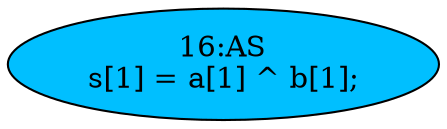 strict digraph "" {
	node [label="\N"];
	"16:AS"	[ast="<pyverilog.vparser.ast.Assign object at 0x7fe1004a1250>",
		def_var="['s']",
		fillcolor=deepskyblue,
		label="16:AS
s[1] = a[1] ^ b[1];",
		statements="[]",
		style=filled,
		typ=Assign,
		use_var="['a', 'b']"];
}
